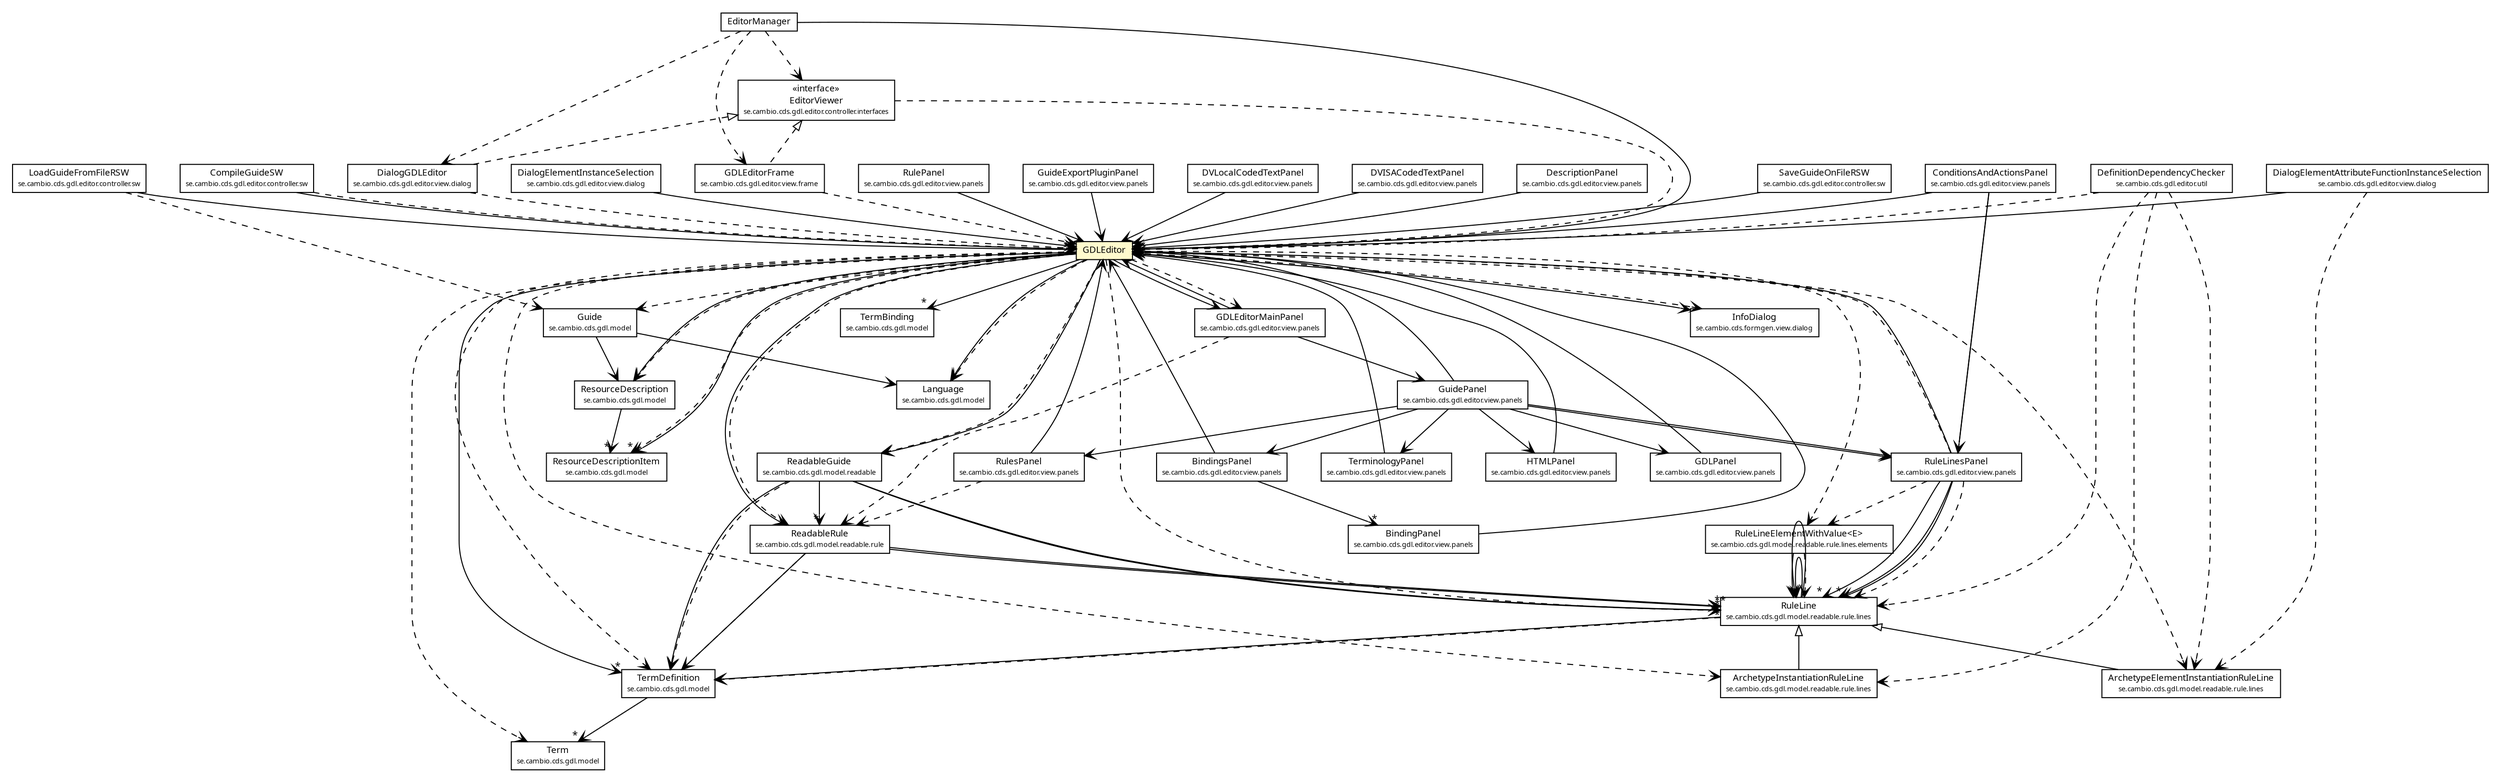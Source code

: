 #!/usr/local/bin/dot
#
# Class diagram 
# Generated by UMLGraph version R5_6 (http://www.umlgraph.org/)
#

digraph G {
	edge [fontname="Trebuchet MS",fontsize=10,labelfontname="Trebuchet MS",labelfontsize=10];
	node [fontname="Trebuchet MS",fontsize=10,shape=plaintext];
	nodesep=0.25;
	ranksep=0.5;
	// se.cambio.cds.gdl.model.TermDefinition
	c198693 [label=<<table title="se.cambio.cds.gdl.model.TermDefinition" border="0" cellborder="1" cellspacing="0" cellpadding="2" port="p" href="../../model/TermDefinition.html">
		<tr><td><table border="0" cellspacing="0" cellpadding="1">
<tr><td align="center" balign="center"><font face="Trebuchet MS"> TermDefinition </font></td></tr>
<tr><td align="center" balign="center"><font face="Trebuchet MS" point-size="7.0"> se.cambio.cds.gdl.model </font></td></tr>
		</table></td></tr>
		</table>>, URL="../../model/TermDefinition.html", fontname="Trebuchet MS", fontcolor="black", fontsize=9.0];
	// se.cambio.cds.gdl.model.TermBinding
	c198694 [label=<<table title="se.cambio.cds.gdl.model.TermBinding" border="0" cellborder="1" cellspacing="0" cellpadding="2" port="p" href="../../model/TermBinding.html">
		<tr><td><table border="0" cellspacing="0" cellpadding="1">
<tr><td align="center" balign="center"><font face="Trebuchet MS"> TermBinding </font></td></tr>
<tr><td align="center" balign="center"><font face="Trebuchet MS" point-size="7.0"> se.cambio.cds.gdl.model </font></td></tr>
		</table></td></tr>
		</table>>, URL="../../model/TermBinding.html", fontname="Trebuchet MS", fontcolor="black", fontsize=9.0];
	// se.cambio.cds.gdl.model.Term
	c198695 [label=<<table title="se.cambio.cds.gdl.model.Term" border="0" cellborder="1" cellspacing="0" cellpadding="2" port="p" href="../../model/Term.html">
		<tr><td><table border="0" cellspacing="0" cellpadding="1">
<tr><td align="center" balign="center"><font face="Trebuchet MS"> Term </font></td></tr>
<tr><td align="center" balign="center"><font face="Trebuchet MS" point-size="7.0"> se.cambio.cds.gdl.model </font></td></tr>
		</table></td></tr>
		</table>>, URL="../../model/Term.html", fontname="Trebuchet MS", fontcolor="black", fontsize=9.0];
	// se.cambio.cds.gdl.model.ResourceDescriptionItem
	c198697 [label=<<table title="se.cambio.cds.gdl.model.ResourceDescriptionItem" border="0" cellborder="1" cellspacing="0" cellpadding="2" port="p" href="../../model/ResourceDescriptionItem.html">
		<tr><td><table border="0" cellspacing="0" cellpadding="1">
<tr><td align="center" balign="center"><font face="Trebuchet MS"> ResourceDescriptionItem </font></td></tr>
<tr><td align="center" balign="center"><font face="Trebuchet MS" point-size="7.0"> se.cambio.cds.gdl.model </font></td></tr>
		</table></td></tr>
		</table>>, URL="../../model/ResourceDescriptionItem.html", fontname="Trebuchet MS", fontcolor="black", fontsize=9.0];
	// se.cambio.cds.gdl.model.ResourceDescription
	c198698 [label=<<table title="se.cambio.cds.gdl.model.ResourceDescription" border="0" cellborder="1" cellspacing="0" cellpadding="2" port="p" href="../../model/ResourceDescription.html">
		<tr><td><table border="0" cellspacing="0" cellpadding="1">
<tr><td align="center" balign="center"><font face="Trebuchet MS"> ResourceDescription </font></td></tr>
<tr><td align="center" balign="center"><font face="Trebuchet MS" point-size="7.0"> se.cambio.cds.gdl.model </font></td></tr>
		</table></td></tr>
		</table>>, URL="../../model/ResourceDescription.html", fontname="Trebuchet MS", fontcolor="black", fontsize=9.0];
	// se.cambio.cds.gdl.model.Language
	c198699 [label=<<table title="se.cambio.cds.gdl.model.Language" border="0" cellborder="1" cellspacing="0" cellpadding="2" port="p" href="../../model/Language.html">
		<tr><td><table border="0" cellspacing="0" cellpadding="1">
<tr><td align="center" balign="center"><font face="Trebuchet MS"> Language </font></td></tr>
<tr><td align="center" balign="center"><font face="Trebuchet MS" point-size="7.0"> se.cambio.cds.gdl.model </font></td></tr>
		</table></td></tr>
		</table>>, URL="../../model/Language.html", fontname="Trebuchet MS", fontcolor="black", fontsize=9.0];
	// se.cambio.cds.gdl.model.Guide
	c198702 [label=<<table title="se.cambio.cds.gdl.model.Guide" border="0" cellborder="1" cellspacing="0" cellpadding="2" port="p" href="../../model/Guide.html">
		<tr><td><table border="0" cellspacing="0" cellpadding="1">
<tr><td align="center" balign="center"><font face="Trebuchet MS"> Guide </font></td></tr>
<tr><td align="center" balign="center"><font face="Trebuchet MS" point-size="7.0"> se.cambio.cds.gdl.model </font></td></tr>
		</table></td></tr>
		</table>>, URL="../../model/Guide.html", fontname="Trebuchet MS", fontcolor="black", fontsize=9.0];
	// se.cambio.cds.gdl.model.readable.ReadableGuide
	c198889 [label=<<table title="se.cambio.cds.gdl.model.readable.ReadableGuide" border="0" cellborder="1" cellspacing="0" cellpadding="2" port="p" href="../../model/readable/ReadableGuide.html">
		<tr><td><table border="0" cellspacing="0" cellpadding="1">
<tr><td align="center" balign="center"><font face="Trebuchet MS"> ReadableGuide </font></td></tr>
<tr><td align="center" balign="center"><font face="Trebuchet MS" point-size="7.0"> se.cambio.cds.gdl.model.readable </font></td></tr>
		</table></td></tr>
		</table>>, URL="../../model/readable/ReadableGuide.html", fontname="Trebuchet MS", fontcolor="black", fontsize=9.0];
	// se.cambio.cds.gdl.model.readable.rule.lines.RuleLine
	c198897 [label=<<table title="se.cambio.cds.gdl.model.readable.rule.lines.RuleLine" border="0" cellborder="1" cellspacing="0" cellpadding="2" port="p" href="../../model/readable/rule/lines/RuleLine.html">
		<tr><td><table border="0" cellspacing="0" cellpadding="1">
<tr><td align="center" balign="center"><font face="Trebuchet MS"> RuleLine </font></td></tr>
<tr><td align="center" balign="center"><font face="Trebuchet MS" point-size="7.0"> se.cambio.cds.gdl.model.readable.rule.lines </font></td></tr>
		</table></td></tr>
		</table>>, URL="../../model/readable/rule/lines/RuleLine.html", fontname="Trebuchet MS", fontcolor="black", fontsize=9.0];
	// se.cambio.cds.gdl.model.readable.rule.lines.ArchetypeInstantiationRuleLine
	c198909 [label=<<table title="se.cambio.cds.gdl.model.readable.rule.lines.ArchetypeInstantiationRuleLine" border="0" cellborder="1" cellspacing="0" cellpadding="2" port="p" href="../../model/readable/rule/lines/ArchetypeInstantiationRuleLine.html">
		<tr><td><table border="0" cellspacing="0" cellpadding="1">
<tr><td align="center" balign="center"><font face="Trebuchet MS"> ArchetypeInstantiationRuleLine </font></td></tr>
<tr><td align="center" balign="center"><font face="Trebuchet MS" point-size="7.0"> se.cambio.cds.gdl.model.readable.rule.lines </font></td></tr>
		</table></td></tr>
		</table>>, URL="../../model/readable/rule/lines/ArchetypeInstantiationRuleLine.html", fontname="Trebuchet MS", fontcolor="black", fontsize=9.0];
	// se.cambio.cds.gdl.model.readable.rule.lines.ArchetypeElementInstantiationRuleLine
	c198910 [label=<<table title="se.cambio.cds.gdl.model.readable.rule.lines.ArchetypeElementInstantiationRuleLine" border="0" cellborder="1" cellspacing="0" cellpadding="2" port="p" href="../../model/readable/rule/lines/ArchetypeElementInstantiationRuleLine.html">
		<tr><td><table border="0" cellspacing="0" cellpadding="1">
<tr><td align="center" balign="center"><font face="Trebuchet MS"> ArchetypeElementInstantiationRuleLine </font></td></tr>
<tr><td align="center" balign="center"><font face="Trebuchet MS" point-size="7.0"> se.cambio.cds.gdl.model.readable.rule.lines </font></td></tr>
		</table></td></tr>
		</table>>, URL="../../model/readable/rule/lines/ArchetypeElementInstantiationRuleLine.html", fontname="Trebuchet MS", fontcolor="black", fontsize=9.0];
	// se.cambio.cds.gdl.model.readable.rule.lines.elements.RuleLineElementWithValue<E>
	c198913 [label=<<table title="se.cambio.cds.gdl.model.readable.rule.lines.elements.RuleLineElementWithValue" border="0" cellborder="1" cellspacing="0" cellpadding="2" port="p" href="../../model/readable/rule/lines/elements/RuleLineElementWithValue.html">
		<tr><td><table border="0" cellspacing="0" cellpadding="1">
<tr><td align="center" balign="center"><font face="Trebuchet MS"> RuleLineElementWithValue&lt;E&gt; </font></td></tr>
<tr><td align="center" balign="center"><font face="Trebuchet MS" point-size="7.0"> se.cambio.cds.gdl.model.readable.rule.lines.elements </font></td></tr>
		</table></td></tr>
		</table>>, URL="../../model/readable/rule/lines/elements/RuleLineElementWithValue.html", fontname="Trebuchet MS", fontcolor="black", fontsize=9.0];
	// se.cambio.cds.gdl.model.readable.rule.ReadableRule
	c198939 [label=<<table title="se.cambio.cds.gdl.model.readable.rule.ReadableRule" border="0" cellborder="1" cellspacing="0" cellpadding="2" port="p" href="../../model/readable/rule/ReadableRule.html">
		<tr><td><table border="0" cellspacing="0" cellpadding="1">
<tr><td align="center" balign="center"><font face="Trebuchet MS"> ReadableRule </font></td></tr>
<tr><td align="center" balign="center"><font face="Trebuchet MS" point-size="7.0"> se.cambio.cds.gdl.model.readable.rule </font></td></tr>
		</table></td></tr>
		</table>>, URL="../../model/readable/rule/ReadableRule.html", fontname="Trebuchet MS", fontcolor="black", fontsize=9.0];
	// se.cambio.cds.formgen.view.dialog.InfoDialog
	c199042 [label=<<table title="se.cambio.cds.formgen.view.dialog.InfoDialog" border="0" cellborder="1" cellspacing="0" cellpadding="2" port="p" href="../../../formgen/view/dialog/InfoDialog.html">
		<tr><td><table border="0" cellspacing="0" cellpadding="1">
<tr><td align="center" balign="center"><font face="Trebuchet MS"> InfoDialog </font></td></tr>
<tr><td align="center" balign="center"><font face="Trebuchet MS" point-size="7.0"> se.cambio.cds.formgen.view.dialog </font></td></tr>
		</table></td></tr>
		</table>>, URL="../../../formgen/view/dialog/InfoDialog.html", fontname="Trebuchet MS", fontcolor="black", fontsize=9.0];
	// se.cambio.cds.gdl.editor.controller.GDLEditor
	c199059 [label=<<table title="se.cambio.cds.gdl.editor.controller.GDLEditor" border="0" cellborder="1" cellspacing="0" cellpadding="2" port="p" bgcolor="lemonChiffon" href="./GDLEditor.html">
		<tr><td><table border="0" cellspacing="0" cellpadding="1">
<tr><td align="center" balign="center"><font face="Trebuchet MS"> GDLEditor </font></td></tr>
		</table></td></tr>
		</table>>, URL="./GDLEditor.html", fontname="Trebuchet MS", fontcolor="black", fontsize=9.0];
	// se.cambio.cds.gdl.editor.controller.EditorManager
	c199060 [label=<<table title="se.cambio.cds.gdl.editor.controller.EditorManager" border="0" cellborder="1" cellspacing="0" cellpadding="2" port="p" href="./EditorManager.html">
		<tr><td><table border="0" cellspacing="0" cellpadding="1">
<tr><td align="center" balign="center"><font face="Trebuchet MS"> EditorManager </font></td></tr>
		</table></td></tr>
		</table>>, URL="./EditorManager.html", fontname="Trebuchet MS", fontcolor="black", fontsize=9.0];
	// se.cambio.cds.gdl.editor.controller.interfaces.EditorViewer
	c199064 [label=<<table title="se.cambio.cds.gdl.editor.controller.interfaces.EditorViewer" border="0" cellborder="1" cellspacing="0" cellpadding="2" port="p" href="./interfaces/EditorViewer.html">
		<tr><td><table border="0" cellspacing="0" cellpadding="1">
<tr><td align="center" balign="center"> &#171;interface&#187; </td></tr>
<tr><td align="center" balign="center"><font face="Trebuchet MS"> EditorViewer </font></td></tr>
<tr><td align="center" balign="center"><font face="Trebuchet MS" point-size="7.0"> se.cambio.cds.gdl.editor.controller.interfaces </font></td></tr>
		</table></td></tr>
		</table>>, URL="./interfaces/EditorViewer.html", fontname="Trebuchet MS", fontcolor="black", fontsize=9.0];
	// se.cambio.cds.gdl.editor.controller.sw.SaveGuideOnFileRSW
	c199065 [label=<<table title="se.cambio.cds.gdl.editor.controller.sw.SaveGuideOnFileRSW" border="0" cellborder="1" cellspacing="0" cellpadding="2" port="p" href="./sw/SaveGuideOnFileRSW.html">
		<tr><td><table border="0" cellspacing="0" cellpadding="1">
<tr><td align="center" balign="center"><font face="Trebuchet MS"> SaveGuideOnFileRSW </font></td></tr>
<tr><td align="center" balign="center"><font face="Trebuchet MS" point-size="7.0"> se.cambio.cds.gdl.editor.controller.sw </font></td></tr>
		</table></td></tr>
		</table>>, URL="./sw/SaveGuideOnFileRSW.html", fontname="Trebuchet MS", fontcolor="black", fontsize=9.0];
	// se.cambio.cds.gdl.editor.controller.sw.LoadGuideFromFileRSW
	c199066 [label=<<table title="se.cambio.cds.gdl.editor.controller.sw.LoadGuideFromFileRSW" border="0" cellborder="1" cellspacing="0" cellpadding="2" port="p" href="./sw/LoadGuideFromFileRSW.html">
		<tr><td><table border="0" cellspacing="0" cellpadding="1">
<tr><td align="center" balign="center"><font face="Trebuchet MS"> LoadGuideFromFileRSW </font></td></tr>
<tr><td align="center" balign="center"><font face="Trebuchet MS" point-size="7.0"> se.cambio.cds.gdl.editor.controller.sw </font></td></tr>
		</table></td></tr>
		</table>>, URL="./sw/LoadGuideFromFileRSW.html", fontname="Trebuchet MS", fontcolor="black", fontsize=9.0];
	// se.cambio.cds.gdl.editor.controller.sw.CompileGuideSW
	c199068 [label=<<table title="se.cambio.cds.gdl.editor.controller.sw.CompileGuideSW" border="0" cellborder="1" cellspacing="0" cellpadding="2" port="p" href="./sw/CompileGuideSW.html">
		<tr><td><table border="0" cellspacing="0" cellpadding="1">
<tr><td align="center" balign="center"><font face="Trebuchet MS"> CompileGuideSW </font></td></tr>
<tr><td align="center" balign="center"><font face="Trebuchet MS" point-size="7.0"> se.cambio.cds.gdl.editor.controller.sw </font></td></tr>
		</table></td></tr>
		</table>>, URL="./sw/CompileGuideSW.html", fontname="Trebuchet MS", fontcolor="black", fontsize=9.0];
	// se.cambio.cds.gdl.editor.util.DefinitionDependencyChecker
	c199073 [label=<<table title="se.cambio.cds.gdl.editor.util.DefinitionDependencyChecker" border="0" cellborder="1" cellspacing="0" cellpadding="2" port="p" href="../util/DefinitionDependencyChecker.html">
		<tr><td><table border="0" cellspacing="0" cellpadding="1">
<tr><td align="center" balign="center"><font face="Trebuchet MS"> DefinitionDependencyChecker </font></td></tr>
<tr><td align="center" balign="center"><font face="Trebuchet MS" point-size="7.0"> se.cambio.cds.gdl.editor.util </font></td></tr>
		</table></td></tr>
		</table>>, URL="../util/DefinitionDependencyChecker.html", fontname="Trebuchet MS", fontcolor="black", fontsize=9.0];
	// se.cambio.cds.gdl.editor.view.dialog.DialogGDLEditor
	c199085 [label=<<table title="se.cambio.cds.gdl.editor.view.dialog.DialogGDLEditor" border="0" cellborder="1" cellspacing="0" cellpadding="2" port="p" href="../view/dialog/DialogGDLEditor.html">
		<tr><td><table border="0" cellspacing="0" cellpadding="1">
<tr><td align="center" balign="center"><font face="Trebuchet MS"> DialogGDLEditor </font></td></tr>
<tr><td align="center" balign="center"><font face="Trebuchet MS" point-size="7.0"> se.cambio.cds.gdl.editor.view.dialog </font></td></tr>
		</table></td></tr>
		</table>>, URL="../view/dialog/DialogGDLEditor.html", fontname="Trebuchet MS", fontcolor="black", fontsize=9.0];
	// se.cambio.cds.gdl.editor.view.dialog.DialogElementInstanceSelection
	c199089 [label=<<table title="se.cambio.cds.gdl.editor.view.dialog.DialogElementInstanceSelection" border="0" cellborder="1" cellspacing="0" cellpadding="2" port="p" href="../view/dialog/DialogElementInstanceSelection.html">
		<tr><td><table border="0" cellspacing="0" cellpadding="1">
<tr><td align="center" balign="center"><font face="Trebuchet MS"> DialogElementInstanceSelection </font></td></tr>
<tr><td align="center" balign="center"><font face="Trebuchet MS" point-size="7.0"> se.cambio.cds.gdl.editor.view.dialog </font></td></tr>
		</table></td></tr>
		</table>>, URL="../view/dialog/DialogElementInstanceSelection.html", fontname="Trebuchet MS", fontcolor="black", fontsize=9.0];
	// se.cambio.cds.gdl.editor.view.dialog.DialogElementAttributeFunctionInstanceSelection
	c199090 [label=<<table title="se.cambio.cds.gdl.editor.view.dialog.DialogElementAttributeFunctionInstanceSelection" border="0" cellborder="1" cellspacing="0" cellpadding="2" port="p" href="../view/dialog/DialogElementAttributeFunctionInstanceSelection.html">
		<tr><td><table border="0" cellspacing="0" cellpadding="1">
<tr><td align="center" balign="center"><font face="Trebuchet MS"> DialogElementAttributeFunctionInstanceSelection </font></td></tr>
<tr><td align="center" balign="center"><font face="Trebuchet MS" point-size="7.0"> se.cambio.cds.gdl.editor.view.dialog </font></td></tr>
		</table></td></tr>
		</table>>, URL="../view/dialog/DialogElementAttributeFunctionInstanceSelection.html", fontname="Trebuchet MS", fontcolor="black", fontsize=9.0];
	// se.cambio.cds.gdl.editor.view.frame.GDLEditorFrame
	c199094 [label=<<table title="se.cambio.cds.gdl.editor.view.frame.GDLEditorFrame" border="0" cellborder="1" cellspacing="0" cellpadding="2" port="p" href="../view/frame/GDLEditorFrame.html">
		<tr><td><table border="0" cellspacing="0" cellpadding="1">
<tr><td align="center" balign="center"><font face="Trebuchet MS"> GDLEditorFrame </font></td></tr>
<tr><td align="center" balign="center"><font face="Trebuchet MS" point-size="7.0"> se.cambio.cds.gdl.editor.view.frame </font></td></tr>
		</table></td></tr>
		</table>>, URL="../view/frame/GDLEditorFrame.html", fontname="Trebuchet MS", fontcolor="black", fontsize=9.0];
	// se.cambio.cds.gdl.editor.view.panels.TerminologyPanel
	c199123 [label=<<table title="se.cambio.cds.gdl.editor.view.panels.TerminologyPanel" border="0" cellborder="1" cellspacing="0" cellpadding="2" port="p" href="../view/panels/TerminologyPanel.html">
		<tr><td><table border="0" cellspacing="0" cellpadding="1">
<tr><td align="center" balign="center"><font face="Trebuchet MS"> TerminologyPanel </font></td></tr>
<tr><td align="center" balign="center"><font face="Trebuchet MS" point-size="7.0"> se.cambio.cds.gdl.editor.view.panels </font></td></tr>
		</table></td></tr>
		</table>>, URL="../view/panels/TerminologyPanel.html", fontname="Trebuchet MS", fontcolor="black", fontsize=9.0];
	// se.cambio.cds.gdl.editor.view.panels.RulesPanel
	c199126 [label=<<table title="se.cambio.cds.gdl.editor.view.panels.RulesPanel" border="0" cellborder="1" cellspacing="0" cellpadding="2" port="p" href="../view/panels/RulesPanel.html">
		<tr><td><table border="0" cellspacing="0" cellpadding="1">
<tr><td align="center" balign="center"><font face="Trebuchet MS"> RulesPanel </font></td></tr>
<tr><td align="center" balign="center"><font face="Trebuchet MS" point-size="7.0"> se.cambio.cds.gdl.editor.view.panels </font></td></tr>
		</table></td></tr>
		</table>>, URL="../view/panels/RulesPanel.html", fontname="Trebuchet MS", fontcolor="black", fontsize=9.0];
	// se.cambio.cds.gdl.editor.view.panels.RulePanel
	c199127 [label=<<table title="se.cambio.cds.gdl.editor.view.panels.RulePanel" border="0" cellborder="1" cellspacing="0" cellpadding="2" port="p" href="../view/panels/RulePanel.html">
		<tr><td><table border="0" cellspacing="0" cellpadding="1">
<tr><td align="center" balign="center"><font face="Trebuchet MS"> RulePanel </font></td></tr>
<tr><td align="center" balign="center"><font face="Trebuchet MS" point-size="7.0"> se.cambio.cds.gdl.editor.view.panels </font></td></tr>
		</table></td></tr>
		</table>>, URL="../view/panels/RulePanel.html", fontname="Trebuchet MS", fontcolor="black", fontsize=9.0];
	// se.cambio.cds.gdl.editor.view.panels.RuleLinesPanel
	c199128 [label=<<table title="se.cambio.cds.gdl.editor.view.panels.RuleLinesPanel" border="0" cellborder="1" cellspacing="0" cellpadding="2" port="p" href="../view/panels/RuleLinesPanel.html">
		<tr><td><table border="0" cellspacing="0" cellpadding="1">
<tr><td align="center" balign="center"><font face="Trebuchet MS"> RuleLinesPanel </font></td></tr>
<tr><td align="center" balign="center"><font face="Trebuchet MS" point-size="7.0"> se.cambio.cds.gdl.editor.view.panels </font></td></tr>
		</table></td></tr>
		</table>>, URL="../view/panels/RuleLinesPanel.html", fontname="Trebuchet MS", fontcolor="black", fontsize=9.0];
	// se.cambio.cds.gdl.editor.view.panels.HTMLPanel
	c199131 [label=<<table title="se.cambio.cds.gdl.editor.view.panels.HTMLPanel" border="0" cellborder="1" cellspacing="0" cellpadding="2" port="p" href="../view/panels/HTMLPanel.html">
		<tr><td><table border="0" cellspacing="0" cellpadding="1">
<tr><td align="center" balign="center"><font face="Trebuchet MS"> HTMLPanel </font></td></tr>
<tr><td align="center" balign="center"><font face="Trebuchet MS" point-size="7.0"> se.cambio.cds.gdl.editor.view.panels </font></td></tr>
		</table></td></tr>
		</table>>, URL="../view/panels/HTMLPanel.html", fontname="Trebuchet MS", fontcolor="black", fontsize=9.0];
	// se.cambio.cds.gdl.editor.view.panels.GuidePanel
	c199132 [label=<<table title="se.cambio.cds.gdl.editor.view.panels.GuidePanel" border="0" cellborder="1" cellspacing="0" cellpadding="2" port="p" href="../view/panels/GuidePanel.html">
		<tr><td><table border="0" cellspacing="0" cellpadding="1">
<tr><td align="center" balign="center"><font face="Trebuchet MS"> GuidePanel </font></td></tr>
<tr><td align="center" balign="center"><font face="Trebuchet MS" point-size="7.0"> se.cambio.cds.gdl.editor.view.panels </font></td></tr>
		</table></td></tr>
		</table>>, URL="../view/panels/GuidePanel.html", fontname="Trebuchet MS", fontcolor="black", fontsize=9.0];
	// se.cambio.cds.gdl.editor.view.panels.GuideExportPluginPanel
	c199133 [label=<<table title="se.cambio.cds.gdl.editor.view.panels.GuideExportPluginPanel" border="0" cellborder="1" cellspacing="0" cellpadding="2" port="p" href="../view/panels/GuideExportPluginPanel.html">
		<tr><td><table border="0" cellspacing="0" cellpadding="1">
<tr><td align="center" balign="center"><font face="Trebuchet MS"> GuideExportPluginPanel </font></td></tr>
<tr><td align="center" balign="center"><font face="Trebuchet MS" point-size="7.0"> se.cambio.cds.gdl.editor.view.panels </font></td></tr>
		</table></td></tr>
		</table>>, URL="../view/panels/GuideExportPluginPanel.html", fontname="Trebuchet MS", fontcolor="black", fontsize=9.0];
	// se.cambio.cds.gdl.editor.view.panels.GDLPanel
	c199134 [label=<<table title="se.cambio.cds.gdl.editor.view.panels.GDLPanel" border="0" cellborder="1" cellspacing="0" cellpadding="2" port="p" href="../view/panels/GDLPanel.html">
		<tr><td><table border="0" cellspacing="0" cellpadding="1">
<tr><td align="center" balign="center"><font face="Trebuchet MS"> GDLPanel </font></td></tr>
<tr><td align="center" balign="center"><font face="Trebuchet MS" point-size="7.0"> se.cambio.cds.gdl.editor.view.panels </font></td></tr>
		</table></td></tr>
		</table>>, URL="../view/panels/GDLPanel.html", fontname="Trebuchet MS", fontcolor="black", fontsize=9.0];
	// se.cambio.cds.gdl.editor.view.panels.GDLEditorMainPanel
	c199135 [label=<<table title="se.cambio.cds.gdl.editor.view.panels.GDLEditorMainPanel" border="0" cellborder="1" cellspacing="0" cellpadding="2" port="p" href="../view/panels/GDLEditorMainPanel.html">
		<tr><td><table border="0" cellspacing="0" cellpadding="1">
<tr><td align="center" balign="center"><font face="Trebuchet MS"> GDLEditorMainPanel </font></td></tr>
<tr><td align="center" balign="center"><font face="Trebuchet MS" point-size="7.0"> se.cambio.cds.gdl.editor.view.panels </font></td></tr>
		</table></td></tr>
		</table>>, URL="../view/panels/GDLEditorMainPanel.html", fontname="Trebuchet MS", fontcolor="black", fontsize=9.0];
	// se.cambio.cds.gdl.editor.view.panels.DVLocalCodedTextPanel
	c199141 [label=<<table title="se.cambio.cds.gdl.editor.view.panels.DVLocalCodedTextPanel" border="0" cellborder="1" cellspacing="0" cellpadding="2" port="p" href="../view/panels/DVLocalCodedTextPanel.html">
		<tr><td><table border="0" cellspacing="0" cellpadding="1">
<tr><td align="center" balign="center"><font face="Trebuchet MS"> DVLocalCodedTextPanel </font></td></tr>
<tr><td align="center" balign="center"><font face="Trebuchet MS" point-size="7.0"> se.cambio.cds.gdl.editor.view.panels </font></td></tr>
		</table></td></tr>
		</table>>, URL="../view/panels/DVLocalCodedTextPanel.html", fontname="Trebuchet MS", fontcolor="black", fontsize=9.0];
	// se.cambio.cds.gdl.editor.view.panels.DVISACodedTextPanel
	c199142 [label=<<table title="se.cambio.cds.gdl.editor.view.panels.DVISACodedTextPanel" border="0" cellborder="1" cellspacing="0" cellpadding="2" port="p" href="../view/panels/DVISACodedTextPanel.html">
		<tr><td><table border="0" cellspacing="0" cellpadding="1">
<tr><td align="center" balign="center"><font face="Trebuchet MS"> DVISACodedTextPanel </font></td></tr>
<tr><td align="center" balign="center"><font face="Trebuchet MS" point-size="7.0"> se.cambio.cds.gdl.editor.view.panels </font></td></tr>
		</table></td></tr>
		</table>>, URL="../view/panels/DVISACodedTextPanel.html", fontname="Trebuchet MS", fontcolor="black", fontsize=9.0];
	// se.cambio.cds.gdl.editor.view.panels.DescriptionPanel
	c199148 [label=<<table title="se.cambio.cds.gdl.editor.view.panels.DescriptionPanel" border="0" cellborder="1" cellspacing="0" cellpadding="2" port="p" href="../view/panels/DescriptionPanel.html">
		<tr><td><table border="0" cellspacing="0" cellpadding="1">
<tr><td align="center" balign="center"><font face="Trebuchet MS"> DescriptionPanel </font></td></tr>
<tr><td align="center" balign="center"><font face="Trebuchet MS" point-size="7.0"> se.cambio.cds.gdl.editor.view.panels </font></td></tr>
		</table></td></tr>
		</table>>, URL="../view/panels/DescriptionPanel.html", fontname="Trebuchet MS", fontcolor="black", fontsize=9.0];
	// se.cambio.cds.gdl.editor.view.panels.ConditionsAndActionsPanel
	c199149 [label=<<table title="se.cambio.cds.gdl.editor.view.panels.ConditionsAndActionsPanel" border="0" cellborder="1" cellspacing="0" cellpadding="2" port="p" href="../view/panels/ConditionsAndActionsPanel.html">
		<tr><td><table border="0" cellspacing="0" cellpadding="1">
<tr><td align="center" balign="center"><font face="Trebuchet MS"> ConditionsAndActionsPanel </font></td></tr>
<tr><td align="center" balign="center"><font face="Trebuchet MS" point-size="7.0"> se.cambio.cds.gdl.editor.view.panels </font></td></tr>
		</table></td></tr>
		</table>>, URL="../view/panels/ConditionsAndActionsPanel.html", fontname="Trebuchet MS", fontcolor="black", fontsize=9.0];
	// se.cambio.cds.gdl.editor.view.panels.BindingsPanel
	c199152 [label=<<table title="se.cambio.cds.gdl.editor.view.panels.BindingsPanel" border="0" cellborder="1" cellspacing="0" cellpadding="2" port="p" href="../view/panels/BindingsPanel.html">
		<tr><td><table border="0" cellspacing="0" cellpadding="1">
<tr><td align="center" balign="center"><font face="Trebuchet MS"> BindingsPanel </font></td></tr>
<tr><td align="center" balign="center"><font face="Trebuchet MS" point-size="7.0"> se.cambio.cds.gdl.editor.view.panels </font></td></tr>
		</table></td></tr>
		</table>>, URL="../view/panels/BindingsPanel.html", fontname="Trebuchet MS", fontcolor="black", fontsize=9.0];
	// se.cambio.cds.gdl.editor.view.panels.BindingPanel
	c199153 [label=<<table title="se.cambio.cds.gdl.editor.view.panels.BindingPanel" border="0" cellborder="1" cellspacing="0" cellpadding="2" port="p" href="../view/panels/BindingPanel.html">
		<tr><td><table border="0" cellspacing="0" cellpadding="1">
<tr><td align="center" balign="center"><font face="Trebuchet MS"> BindingPanel </font></td></tr>
<tr><td align="center" balign="center"><font face="Trebuchet MS" point-size="7.0"> se.cambio.cds.gdl.editor.view.panels </font></td></tr>
		</table></td></tr>
		</table>>, URL="../view/panels/BindingPanel.html", fontname="Trebuchet MS", fontcolor="black", fontsize=9.0];
	//se.cambio.cds.gdl.model.readable.rule.lines.ArchetypeInstantiationRuleLine extends se.cambio.cds.gdl.model.readable.rule.lines.RuleLine
	c198897:p -> c198909:p [dir=back,arrowtail=empty];
	//se.cambio.cds.gdl.model.readable.rule.lines.ArchetypeElementInstantiationRuleLine extends se.cambio.cds.gdl.model.readable.rule.lines.RuleLine
	c198897:p -> c198910:p [dir=back,arrowtail=empty];
	//se.cambio.cds.gdl.editor.view.dialog.DialogGDLEditor implements se.cambio.cds.gdl.editor.controller.interfaces.EditorViewer
	c199064:p -> c199085:p [dir=back,arrowtail=empty,style=dashed];
	//se.cambio.cds.gdl.editor.view.frame.GDLEditorFrame implements se.cambio.cds.gdl.editor.controller.interfaces.EditorViewer
	c199064:p -> c199094:p [dir=back,arrowtail=empty,style=dashed];
	// se.cambio.cds.gdl.model.TermDefinition NAVASSOC se.cambio.cds.gdl.model.Term
	c198693:p -> c198695:p [taillabel="", label="", headlabel="*", fontname="Trebuchet MS", fontcolor="black", fontsize=10.0, color="black", arrowhead=open];
	// se.cambio.cds.gdl.model.ResourceDescription NAVASSOC se.cambio.cds.gdl.model.ResourceDescriptionItem
	c198698:p -> c198697:p [taillabel="", label="", headlabel="*", fontname="Trebuchet MS", fontcolor="black", fontsize=10.0, color="black", arrowhead=open];
	// se.cambio.cds.gdl.model.Guide NAVASSOC se.cambio.cds.gdl.model.Language
	c198702:p -> c198699:p [taillabel="", label="", headlabel="", fontname="Trebuchet MS", fontcolor="black", fontsize=10.0, color="black", arrowhead=open];
	// se.cambio.cds.gdl.model.Guide NAVASSOC se.cambio.cds.gdl.model.ResourceDescription
	c198702:p -> c198698:p [taillabel="", label="", headlabel="", fontname="Trebuchet MS", fontcolor="black", fontsize=10.0, color="black", arrowhead=open];
	// se.cambio.cds.gdl.model.readable.ReadableGuide NAVASSOC se.cambio.cds.gdl.model.readable.rule.ReadableRule
	c198889:p -> c198939:p [taillabel="", label="", headlabel="*", fontname="Trebuchet MS", fontcolor="black", fontsize=10.0, color="black", arrowhead=open];
	// se.cambio.cds.gdl.model.readable.ReadableGuide NAVASSOC se.cambio.cds.gdl.model.readable.rule.lines.RuleLine
	c198889:p -> c198897:p [taillabel="", label="", headlabel="*", fontname="Trebuchet MS", fontcolor="black", fontsize=10.0, color="black", arrowhead=open];
	// se.cambio.cds.gdl.model.readable.ReadableGuide NAVASSOC se.cambio.cds.gdl.model.readable.rule.lines.RuleLine
	c198889:p -> c198897:p [taillabel="", label="", headlabel="*", fontname="Trebuchet MS", fontcolor="black", fontsize=10.0, color="black", arrowhead=open];
	// se.cambio.cds.gdl.model.readable.ReadableGuide NAVASSOC se.cambio.cds.gdl.model.TermDefinition
	c198889:p -> c198693:p [taillabel="", label="", headlabel="", fontname="Trebuchet MS", fontcolor="black", fontsize=10.0, color="black", arrowhead=open];
	// se.cambio.cds.gdl.model.readable.rule.lines.RuleLine NAVASSOC se.cambio.cds.gdl.model.readable.rule.lines.RuleLine
	c198897:p -> c198897:p [taillabel="", label="", headlabel="", fontname="Trebuchet MS", fontcolor="black", fontsize=10.0, color="black", arrowhead=open];
	// se.cambio.cds.gdl.model.readable.rule.lines.RuleLine NAVASSOC se.cambio.cds.gdl.model.readable.rule.lines.RuleLine
	c198897:p -> c198897:p [taillabel="", label="", headlabel="*", fontname="Trebuchet MS", fontcolor="black", fontsize=10.0, color="black", arrowhead=open];
	// se.cambio.cds.gdl.model.readable.rule.lines.RuleLine NAVASSOC se.cambio.cds.gdl.model.TermDefinition
	c198897:p -> c198693:p [taillabel="", label="", headlabel="", fontname="Trebuchet MS", fontcolor="black", fontsize=10.0, color="black", arrowhead=open];
	// se.cambio.cds.gdl.model.readable.rule.lines.elements.RuleLineElementWithValue<E> NAVASSOC se.cambio.cds.gdl.model.readable.rule.lines.RuleLine
	c198913:p -> c198897:p [taillabel="", label="", headlabel="", fontname="Trebuchet MS", fontcolor="black", fontsize=10.0, color="black", arrowhead=open];
	// se.cambio.cds.gdl.model.readable.rule.ReadableRule NAVASSOC se.cambio.cds.gdl.model.TermDefinition
	c198939:p -> c198693:p [taillabel="", label="", headlabel="", fontname="Trebuchet MS", fontcolor="black", fontsize=10.0, color="black", arrowhead=open];
	// se.cambio.cds.gdl.model.readable.rule.ReadableRule NAVASSOC se.cambio.cds.gdl.model.readable.rule.lines.RuleLine
	c198939:p -> c198897:p [taillabel="", label="", headlabel="*", fontname="Trebuchet MS", fontcolor="black", fontsize=10.0, color="black", arrowhead=open];
	// se.cambio.cds.gdl.model.readable.rule.ReadableRule NAVASSOC se.cambio.cds.gdl.model.readable.rule.lines.RuleLine
	c198939:p -> c198897:p [taillabel="", label="", headlabel="*", fontname="Trebuchet MS", fontcolor="black", fontsize=10.0, color="black", arrowhead=open];
	// se.cambio.cds.gdl.editor.controller.GDLEditor NAVASSOC se.cambio.cds.gdl.editor.view.panels.GDLEditorMainPanel
	c199059:p -> c199135:p [taillabel="", label="", headlabel="", fontname="Trebuchet MS", fontcolor="black", fontsize=10.0, color="black", arrowhead=open];
	// se.cambio.cds.gdl.editor.controller.GDLEditor NAVASSOC se.cambio.cds.gdl.model.ResourceDescription
	c199059:p -> c198698:p [taillabel="", label="", headlabel="", fontname="Trebuchet MS", fontcolor="black", fontsize=10.0, color="black", arrowhead=open];
	// se.cambio.cds.gdl.editor.controller.GDLEditor NAVASSOC se.cambio.cds.gdl.model.readable.ReadableGuide
	c199059:p -> c198889:p [taillabel="", label="", headlabel="", fontname="Trebuchet MS", fontcolor="black", fontsize=10.0, color="black", arrowhead=open];
	// se.cambio.cds.gdl.editor.controller.GDLEditor NAVASSOC se.cambio.cds.gdl.model.readable.rule.ReadableRule
	c199059:p -> c198939:p [taillabel="", label="", headlabel="", fontname="Trebuchet MS", fontcolor="black", fontsize=10.0, color="black", arrowhead=open];
	// se.cambio.cds.gdl.editor.controller.GDLEditor NAVASSOC se.cambio.cds.gdl.model.TermDefinition
	c199059:p -> c198693:p [taillabel="", label="", headlabel="*", fontname="Trebuchet MS", fontcolor="black", fontsize=10.0, color="black", arrowhead=open];
	// se.cambio.cds.gdl.editor.controller.GDLEditor NAVASSOC se.cambio.cds.gdl.model.TermBinding
	c199059:p -> c198694:p [taillabel="", label="", headlabel="*", fontname="Trebuchet MS", fontcolor="black", fontsize=10.0, color="black", arrowhead=open];
	// se.cambio.cds.gdl.editor.controller.GDLEditor NAVASSOC se.cambio.cds.gdl.model.Language
	c199059:p -> c198699:p [taillabel="", label="", headlabel="", fontname="Trebuchet MS", fontcolor="black", fontsize=10.0, color="black", arrowhead=open];
	// se.cambio.cds.gdl.editor.controller.GDLEditor NAVASSOC se.cambio.cds.gdl.model.ResourceDescriptionItem
	c199059:p -> c198697:p [taillabel="", label="", headlabel="*", fontname="Trebuchet MS", fontcolor="black", fontsize=10.0, color="black", arrowhead=open];
	// se.cambio.cds.gdl.editor.controller.GDLEditor NAVASSOC se.cambio.cds.formgen.view.dialog.InfoDialog
	c199059:p -> c199042:p [taillabel="", label="", headlabel="", fontname="Trebuchet MS", fontcolor="black", fontsize=10.0, color="black", arrowhead=open];
	// se.cambio.cds.gdl.editor.controller.EditorManager NAVASSOC se.cambio.cds.gdl.editor.controller.GDLEditor
	c199060:p -> c199059:p [taillabel="", label="", headlabel="", fontname="Trebuchet MS", fontcolor="black", fontsize=10.0, color="black", arrowhead=open];
	// se.cambio.cds.gdl.editor.controller.sw.SaveGuideOnFileRSW NAVASSOC se.cambio.cds.gdl.editor.controller.GDLEditor
	c199065:p -> c199059:p [taillabel="", label="", headlabel="", fontname="Trebuchet MS", fontcolor="black", fontsize=10.0, color="black", arrowhead=open];
	// se.cambio.cds.gdl.editor.controller.sw.LoadGuideFromFileRSW NAVASSOC se.cambio.cds.gdl.editor.controller.GDLEditor
	c199066:p -> c199059:p [taillabel="", label="", headlabel="", fontname="Trebuchet MS", fontcolor="black", fontsize=10.0, color="black", arrowhead=open];
	// se.cambio.cds.gdl.editor.controller.sw.CompileGuideSW NAVASSOC se.cambio.cds.gdl.editor.controller.GDLEditor
	c199068:p -> c199059:p [taillabel="", label="", headlabel="", fontname="Trebuchet MS", fontcolor="black", fontsize=10.0, color="black", arrowhead=open];
	// se.cambio.cds.gdl.editor.view.dialog.DialogElementInstanceSelection NAVASSOC se.cambio.cds.gdl.editor.controller.GDLEditor
	c199089:p -> c199059:p [taillabel="", label="", headlabel="", fontname="Trebuchet MS", fontcolor="black", fontsize=10.0, color="black", arrowhead=open];
	// se.cambio.cds.gdl.editor.view.dialog.DialogElementAttributeFunctionInstanceSelection NAVASSOC se.cambio.cds.gdl.editor.controller.GDLEditor
	c199090:p -> c199059:p [taillabel="", label="", headlabel="", fontname="Trebuchet MS", fontcolor="black", fontsize=10.0, color="black", arrowhead=open];
	// se.cambio.cds.gdl.editor.view.panels.TerminologyPanel NAVASSOC se.cambio.cds.gdl.editor.controller.GDLEditor
	c199123:p -> c199059:p [taillabel="", label="", headlabel="", fontname="Trebuchet MS", fontcolor="black", fontsize=10.0, color="black", arrowhead=open];
	// se.cambio.cds.gdl.editor.view.panels.RulesPanel NAVASSOC se.cambio.cds.gdl.editor.controller.GDLEditor
	c199126:p -> c199059:p [taillabel="", label="", headlabel="", fontname="Trebuchet MS", fontcolor="black", fontsize=10.0, color="black", arrowhead=open];
	// se.cambio.cds.gdl.editor.view.panels.RulePanel NAVASSOC se.cambio.cds.gdl.editor.controller.GDLEditor
	c199127:p -> c199059:p [taillabel="", label="", headlabel="", fontname="Trebuchet MS", fontcolor="black", fontsize=10.0, color="black", arrowhead=open];
	// se.cambio.cds.gdl.editor.view.panels.RuleLinesPanel NAVASSOC se.cambio.cds.gdl.editor.controller.GDLEditor
	c199128:p -> c199059:p [taillabel="", label="", headlabel="", fontname="Trebuchet MS", fontcolor="black", fontsize=10.0, color="black", arrowhead=open];
	// se.cambio.cds.gdl.editor.view.panels.RuleLinesPanel NAVASSOC se.cambio.cds.gdl.model.readable.rule.lines.RuleLine
	c199128:p -> c198897:p [taillabel="", label="", headlabel="*", fontname="Trebuchet MS", fontcolor="black", fontsize=10.0, color="black", arrowhead=open];
	// se.cambio.cds.gdl.editor.view.panels.RuleLinesPanel NAVASSOC se.cambio.cds.gdl.model.readable.rule.lines.RuleLine
	c199128:p -> c198897:p [taillabel="", label="", headlabel="*", fontname="Trebuchet MS", fontcolor="black", fontsize=10.0, color="black", arrowhead=open];
	// se.cambio.cds.gdl.editor.view.panels.RuleLinesPanel NAVASSOC se.cambio.cds.gdl.model.readable.rule.lines.RuleLine
	c199128:p -> c198897:p [taillabel="", label="", headlabel="", fontname="Trebuchet MS", fontcolor="black", fontsize=10.0, color="black", arrowhead=open];
	// se.cambio.cds.gdl.editor.view.panels.HTMLPanel NAVASSOC se.cambio.cds.gdl.editor.controller.GDLEditor
	c199131:p -> c199059:p [taillabel="", label="", headlabel="", fontname="Trebuchet MS", fontcolor="black", fontsize=10.0, color="black", arrowhead=open];
	// se.cambio.cds.gdl.editor.view.panels.GuidePanel NAVASSOC se.cambio.cds.gdl.editor.controller.GDLEditor
	c199132:p -> c199059:p [taillabel="", label="", headlabel="", fontname="Trebuchet MS", fontcolor="black", fontsize=10.0, color="black", arrowhead=open];
	// se.cambio.cds.gdl.editor.view.panels.GuidePanel NAVASSOC se.cambio.cds.gdl.editor.view.panels.RulesPanel
	c199132:p -> c199126:p [taillabel="", label="", headlabel="", fontname="Trebuchet MS", fontcolor="black", fontsize=10.0, color="black", arrowhead=open];
	// se.cambio.cds.gdl.editor.view.panels.GuidePanel NAVASSOC se.cambio.cds.gdl.editor.view.panels.RuleLinesPanel
	c199132:p -> c199128:p [taillabel="", label="", headlabel="", fontname="Trebuchet MS", fontcolor="black", fontsize=10.0, color="black", arrowhead=open];
	// se.cambio.cds.gdl.editor.view.panels.GuidePanel NAVASSOC se.cambio.cds.gdl.editor.view.panels.RuleLinesPanel
	c199132:p -> c199128:p [taillabel="", label="", headlabel="", fontname="Trebuchet MS", fontcolor="black", fontsize=10.0, color="black", arrowhead=open];
	// se.cambio.cds.gdl.editor.view.panels.GuidePanel NAVASSOC se.cambio.cds.gdl.editor.view.panels.TerminologyPanel
	c199132:p -> c199123:p [taillabel="", label="", headlabel="", fontname="Trebuchet MS", fontcolor="black", fontsize=10.0, color="black", arrowhead=open];
	// se.cambio.cds.gdl.editor.view.panels.GuidePanel NAVASSOC se.cambio.cds.gdl.editor.view.panels.BindingsPanel
	c199132:p -> c199152:p [taillabel="", label="", headlabel="", fontname="Trebuchet MS", fontcolor="black", fontsize=10.0, color="black", arrowhead=open];
	// se.cambio.cds.gdl.editor.view.panels.GuidePanel NAVASSOC se.cambio.cds.gdl.editor.view.panels.GDLPanel
	c199132:p -> c199134:p [taillabel="", label="", headlabel="", fontname="Trebuchet MS", fontcolor="black", fontsize=10.0, color="black", arrowhead=open];
	// se.cambio.cds.gdl.editor.view.panels.GuidePanel NAVASSOC se.cambio.cds.gdl.editor.view.panels.HTMLPanel
	c199132:p -> c199131:p [taillabel="", label="", headlabel="", fontname="Trebuchet MS", fontcolor="black", fontsize=10.0, color="black", arrowhead=open];
	// se.cambio.cds.gdl.editor.view.panels.GuideExportPluginPanel NAVASSOC se.cambio.cds.gdl.editor.controller.GDLEditor
	c199133:p -> c199059:p [taillabel="", label="", headlabel="", fontname="Trebuchet MS", fontcolor="black", fontsize=10.0, color="black", arrowhead=open];
	// se.cambio.cds.gdl.editor.view.panels.GDLPanel NAVASSOC se.cambio.cds.gdl.editor.controller.GDLEditor
	c199134:p -> c199059:p [taillabel="", label="", headlabel="", fontname="Trebuchet MS", fontcolor="black", fontsize=10.0, color="black", arrowhead=open];
	// se.cambio.cds.gdl.editor.view.panels.GDLEditorMainPanel NAVASSOC se.cambio.cds.gdl.editor.view.panels.GuidePanel
	c199135:p -> c199132:p [taillabel="", label="", headlabel="", fontname="Trebuchet MS", fontcolor="black", fontsize=10.0, color="black", arrowhead=open];
	// se.cambio.cds.gdl.editor.view.panels.GDLEditorMainPanel NAVASSOC se.cambio.cds.gdl.editor.controller.GDLEditor
	c199135:p -> c199059:p [taillabel="", label="", headlabel="", fontname="Trebuchet MS", fontcolor="black", fontsize=10.0, color="black", arrowhead=open];
	// se.cambio.cds.gdl.editor.view.panels.DVLocalCodedTextPanel NAVASSOC se.cambio.cds.gdl.editor.controller.GDLEditor
	c199141:p -> c199059:p [taillabel="", label="", headlabel="", fontname="Trebuchet MS", fontcolor="black", fontsize=10.0, color="black", arrowhead=open];
	// se.cambio.cds.gdl.editor.view.panels.DVISACodedTextPanel NAVASSOC se.cambio.cds.gdl.editor.controller.GDLEditor
	c199142:p -> c199059:p [taillabel="", label="", headlabel="", fontname="Trebuchet MS", fontcolor="black", fontsize=10.0, color="black", arrowhead=open];
	// se.cambio.cds.gdl.editor.view.panels.DescriptionPanel NAVASSOC se.cambio.cds.gdl.editor.controller.GDLEditor
	c199148:p -> c199059:p [taillabel="", label="", headlabel="", fontname="Trebuchet MS", fontcolor="black", fontsize=10.0, color="black", arrowhead=open];
	// se.cambio.cds.gdl.editor.view.panels.ConditionsAndActionsPanel NAVASSOC se.cambio.cds.gdl.editor.view.panels.RuleLinesPanel
	c199149:p -> c199128:p [taillabel="", label="", headlabel="", fontname="Trebuchet MS", fontcolor="black", fontsize=10.0, color="black", arrowhead=open];
	// se.cambio.cds.gdl.editor.view.panels.ConditionsAndActionsPanel NAVASSOC se.cambio.cds.gdl.editor.view.panels.RuleLinesPanel
	c199149:p -> c199128:p [taillabel="", label="", headlabel="", fontname="Trebuchet MS", fontcolor="black", fontsize=10.0, color="black", arrowhead=open];
	// se.cambio.cds.gdl.editor.view.panels.ConditionsAndActionsPanel NAVASSOC se.cambio.cds.gdl.editor.controller.GDLEditor
	c199149:p -> c199059:p [taillabel="", label="", headlabel="", fontname="Trebuchet MS", fontcolor="black", fontsize=10.0, color="black", arrowhead=open];
	// se.cambio.cds.gdl.editor.view.panels.BindingsPanel NAVASSOC se.cambio.cds.gdl.editor.controller.GDLEditor
	c199152:p -> c199059:p [taillabel="", label="", headlabel="", fontname="Trebuchet MS", fontcolor="black", fontsize=10.0, color="black", arrowhead=open];
	// se.cambio.cds.gdl.editor.view.panels.BindingsPanel NAVASSOC se.cambio.cds.gdl.editor.view.panels.BindingPanel
	c199152:p -> c199153:p [taillabel="", label="", headlabel="*", fontname="Trebuchet MS", fontcolor="black", fontsize=10.0, color="black", arrowhead=open];
	// se.cambio.cds.gdl.editor.view.panels.BindingPanel NAVASSOC se.cambio.cds.gdl.editor.controller.GDLEditor
	c199153:p -> c199059:p [taillabel="", label="", headlabel="", fontname="Trebuchet MS", fontcolor="black", fontsize=10.0, color="black", arrowhead=open];
	// se.cambio.cds.gdl.model.readable.ReadableGuide DEPEND se.cambio.cds.gdl.model.TermDefinition
	c198889:p -> c198693:p [taillabel="", label="", headlabel="", fontname="Trebuchet MS", fontcolor="black", fontsize=10.0, color="black", arrowhead=open, style=dashed];
	// se.cambio.cds.gdl.model.readable.rule.lines.RuleLine DEPEND se.cambio.cds.gdl.model.TermDefinition
	c198897:p -> c198693:p [taillabel="", label="", headlabel="", fontname="Trebuchet MS", fontcolor="black", fontsize=10.0, color="black", arrowhead=open, style=dashed];
	// se.cambio.cds.gdl.model.readable.rule.lines.elements.RuleLineElementWithValue<E> DEPEND se.cambio.cds.gdl.model.readable.rule.lines.RuleLine
	c198913:p -> c198897:p [taillabel="", label="", headlabel="", fontname="Trebuchet MS", fontcolor="black", fontsize=10.0, color="black", arrowhead=open, style=dashed];
	// se.cambio.cds.gdl.model.readable.rule.ReadableRule DEPEND se.cambio.cds.gdl.model.TermDefinition
	c198939:p -> c198693:p [taillabel="", label="", headlabel="", fontname="Trebuchet MS", fontcolor="black", fontsize=10.0, color="black", arrowhead=open, style=dashed];
	// se.cambio.cds.gdl.editor.controller.GDLEditor DEPEND se.cambio.cds.gdl.model.ResourceDescription
	c199059:p -> c198698:p [taillabel="", label="", headlabel="", fontname="Trebuchet MS", fontcolor="black", fontsize=10.0, color="black", arrowhead=open, style=dashed];
	// se.cambio.cds.gdl.editor.controller.GDLEditor DEPEND se.cambio.cds.formgen.view.dialog.InfoDialog
	c199059:p -> c199042:p [taillabel="", label="", headlabel="", fontname="Trebuchet MS", fontcolor="black", fontsize=10.0, color="black", arrowhead=open, style=dashed];
	// se.cambio.cds.gdl.editor.controller.GDLEditor DEPEND se.cambio.cds.gdl.model.Guide
	c199059:p -> c198702:p [taillabel="", label="", headlabel="", fontname="Trebuchet MS", fontcolor="black", fontsize=10.0, color="black", arrowhead=open, style=dashed];
	// se.cambio.cds.gdl.editor.controller.GDLEditor DEPEND se.cambio.cds.gdl.model.readable.rule.lines.ArchetypeInstantiationRuleLine
	c199059:p -> c198909:p [taillabel="", label="", headlabel="", fontname="Trebuchet MS", fontcolor="black", fontsize=10.0, color="black", arrowhead=open, style=dashed];
	// se.cambio.cds.gdl.editor.controller.GDLEditor DEPEND se.cambio.cds.gdl.model.readable.rule.ReadableRule
	c199059:p -> c198939:p [taillabel="", label="", headlabel="", fontname="Trebuchet MS", fontcolor="black", fontsize=10.0, color="black", arrowhead=open, style=dashed];
	// se.cambio.cds.gdl.editor.controller.GDLEditor DEPEND se.cambio.cds.gdl.model.ResourceDescriptionItem
	c199059:p -> c198697:p [taillabel="", label="", headlabel="", fontname="Trebuchet MS", fontcolor="black", fontsize=10.0, color="black", arrowhead=open, style=dashed];
	// se.cambio.cds.gdl.editor.controller.GDLEditor DEPEND se.cambio.cds.gdl.model.readable.rule.lines.RuleLine
	c199059:p -> c198897:p [taillabel="", label="", headlabel="", fontname="Trebuchet MS", fontcolor="black", fontsize=10.0, color="black", arrowhead=open, style=dashed];
	// se.cambio.cds.gdl.editor.controller.GDLEditor DEPEND se.cambio.cds.gdl.model.TermDefinition
	c199059:p -> c198693:p [taillabel="", label="", headlabel="", fontname="Trebuchet MS", fontcolor="black", fontsize=10.0, color="black", arrowhead=open, style=dashed];
	// se.cambio.cds.gdl.editor.controller.GDLEditor DEPEND se.cambio.cds.gdl.model.Term
	c199059:p -> c198695:p [taillabel="", label="", headlabel="", fontname="Trebuchet MS", fontcolor="black", fontsize=10.0, color="black", arrowhead=open, style=dashed];
	// se.cambio.cds.gdl.editor.controller.GDLEditor DEPEND se.cambio.cds.gdl.model.readable.rule.lines.elements.RuleLineElementWithValue<E>
	c199059:p -> c198913:p [taillabel="", label="", headlabel="", fontname="Trebuchet MS", fontcolor="black", fontsize=10.0, color="black", arrowhead=open, style=dashed];
	// se.cambio.cds.gdl.editor.controller.GDLEditor DEPEND se.cambio.cds.gdl.model.readable.rule.lines.ArchetypeElementInstantiationRuleLine
	c199059:p -> c198910:p [taillabel="", label="", headlabel="", fontname="Trebuchet MS", fontcolor="black", fontsize=10.0, color="black", arrowhead=open, style=dashed];
	// se.cambio.cds.gdl.editor.controller.GDLEditor DEPEND se.cambio.cds.gdl.model.Language
	c199059:p -> c198699:p [taillabel="", label="", headlabel="", fontname="Trebuchet MS", fontcolor="black", fontsize=10.0, color="black", arrowhead=open, style=dashed];
	// se.cambio.cds.gdl.editor.controller.GDLEditor DEPEND se.cambio.cds.gdl.model.readable.ReadableGuide
	c199059:p -> c198889:p [taillabel="", label="", headlabel="", fontname="Trebuchet MS", fontcolor="black", fontsize=10.0, color="black", arrowhead=open, style=dashed];
	// se.cambio.cds.gdl.editor.controller.GDLEditor DEPEND se.cambio.cds.gdl.editor.view.panels.GDLEditorMainPanel
	c199059:p -> c199135:p [taillabel="", label="", headlabel="", fontname="Trebuchet MS", fontcolor="black", fontsize=10.0, color="black", arrowhead=open, style=dashed];
	// se.cambio.cds.gdl.editor.controller.EditorManager DEPEND se.cambio.cds.gdl.editor.view.frame.GDLEditorFrame
	c199060:p -> c199094:p [taillabel="", label="", headlabel="", fontname="Trebuchet MS", fontcolor="black", fontsize=10.0, color="black", arrowhead=open, style=dashed];
	// se.cambio.cds.gdl.editor.controller.EditorManager DEPEND se.cambio.cds.gdl.editor.controller.interfaces.EditorViewer
	c199060:p -> c199064:p [taillabel="", label="", headlabel="", fontname="Trebuchet MS", fontcolor="black", fontsize=10.0, color="black", arrowhead=open, style=dashed];
	// se.cambio.cds.gdl.editor.controller.EditorManager DEPEND se.cambio.cds.gdl.editor.view.dialog.DialogGDLEditor
	c199060:p -> c199085:p [taillabel="", label="", headlabel="", fontname="Trebuchet MS", fontcolor="black", fontsize=10.0, color="black", arrowhead=open, style=dashed];
	// se.cambio.cds.gdl.editor.controller.interfaces.EditorViewer DEPEND se.cambio.cds.gdl.editor.controller.GDLEditor
	c199064:p -> c199059:p [taillabel="", label="", headlabel="", fontname="Trebuchet MS", fontcolor="black", fontsize=10.0, color="black", arrowhead=open, style=dashed];
	// se.cambio.cds.gdl.editor.controller.sw.LoadGuideFromFileRSW DEPEND se.cambio.cds.gdl.model.Guide
	c199066:p -> c198702:p [taillabel="", label="", headlabel="", fontname="Trebuchet MS", fontcolor="black", fontsize=10.0, color="black", arrowhead=open, style=dashed];
	// se.cambio.cds.gdl.editor.controller.sw.CompileGuideSW DEPEND se.cambio.cds.gdl.editor.controller.GDLEditor
	c199068:p -> c199059:p [taillabel="", label="", headlabel="", fontname="Trebuchet MS", fontcolor="black", fontsize=10.0, color="black", arrowhead=open, style=dashed];
	// se.cambio.cds.gdl.editor.util.DefinitionDependencyChecker DEPEND se.cambio.cds.gdl.model.readable.rule.lines.RuleLine
	c199073:p -> c198897:p [taillabel="", label="", headlabel="", fontname="Trebuchet MS", fontcolor="black", fontsize=10.0, color="black", arrowhead=open, style=dashed];
	// se.cambio.cds.gdl.editor.util.DefinitionDependencyChecker DEPEND se.cambio.cds.gdl.editor.controller.GDLEditor
	c199073:p -> c199059:p [taillabel="", label="", headlabel="", fontname="Trebuchet MS", fontcolor="black", fontsize=10.0, color="black", arrowhead=open, style=dashed];
	// se.cambio.cds.gdl.editor.util.DefinitionDependencyChecker DEPEND se.cambio.cds.gdl.model.readable.rule.lines.ArchetypeInstantiationRuleLine
	c199073:p -> c198909:p [taillabel="", label="", headlabel="", fontname="Trebuchet MS", fontcolor="black", fontsize=10.0, color="black", arrowhead=open, style=dashed];
	// se.cambio.cds.gdl.editor.util.DefinitionDependencyChecker DEPEND se.cambio.cds.gdl.model.readable.rule.lines.ArchetypeElementInstantiationRuleLine
	c199073:p -> c198910:p [taillabel="", label="", headlabel="", fontname="Trebuchet MS", fontcolor="black", fontsize=10.0, color="black", arrowhead=open, style=dashed];
	// se.cambio.cds.gdl.editor.view.dialog.DialogGDLEditor DEPEND se.cambio.cds.gdl.editor.controller.GDLEditor
	c199085:p -> c199059:p [taillabel="", label="", headlabel="", fontname="Trebuchet MS", fontcolor="black", fontsize=10.0, color="black", arrowhead=open, style=dashed];
	// se.cambio.cds.gdl.editor.view.dialog.DialogElementAttributeFunctionInstanceSelection DEPEND se.cambio.cds.gdl.model.readable.rule.lines.ArchetypeElementInstantiationRuleLine
	c199090:p -> c198910:p [taillabel="", label="", headlabel="", fontname="Trebuchet MS", fontcolor="black", fontsize=10.0, color="black", arrowhead=open, style=dashed];
	// se.cambio.cds.gdl.editor.view.frame.GDLEditorFrame DEPEND se.cambio.cds.gdl.editor.controller.GDLEditor
	c199094:p -> c199059:p [taillabel="", label="", headlabel="", fontname="Trebuchet MS", fontcolor="black", fontsize=10.0, color="black", arrowhead=open, style=dashed];
	// se.cambio.cds.gdl.editor.view.panels.RulesPanel DEPEND se.cambio.cds.gdl.model.readable.rule.ReadableRule
	c199126:p -> c198939:p [taillabel="", label="", headlabel="", fontname="Trebuchet MS", fontcolor="black", fontsize=10.0, color="black", arrowhead=open, style=dashed];
	// se.cambio.cds.gdl.editor.view.panels.RuleLinesPanel DEPEND se.cambio.cds.gdl.model.readable.rule.lines.RuleLine
	c199128:p -> c198897:p [taillabel="", label="", headlabel="", fontname="Trebuchet MS", fontcolor="black", fontsize=10.0, color="black", arrowhead=open, style=dashed];
	// se.cambio.cds.gdl.editor.view.panels.RuleLinesPanel DEPEND se.cambio.cds.gdl.editor.controller.GDLEditor
	c199128:p -> c199059:p [taillabel="", label="", headlabel="", fontname="Trebuchet MS", fontcolor="black", fontsize=10.0, color="black", arrowhead=open, style=dashed];
	// se.cambio.cds.gdl.editor.view.panels.RuleLinesPanel DEPEND se.cambio.cds.gdl.model.readable.rule.lines.elements.RuleLineElementWithValue<E>
	c199128:p -> c198913:p [taillabel="", label="", headlabel="", fontname="Trebuchet MS", fontcolor="black", fontsize=10.0, color="black", arrowhead=open, style=dashed];
	// se.cambio.cds.gdl.editor.view.panels.GDLEditorMainPanel DEPEND se.cambio.cds.gdl.model.readable.rule.ReadableRule
	c199135:p -> c198939:p [taillabel="", label="", headlabel="", fontname="Trebuchet MS", fontcolor="black", fontsize=10.0, color="black", arrowhead=open, style=dashed];
}

